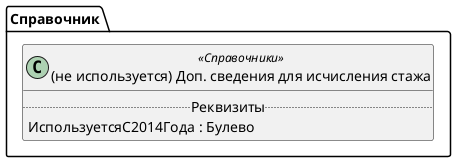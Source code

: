 ﻿@startuml УдалитьПараметрыИсчисляемогоСтраховогоСтажа
'!include templates.wsd
'..\include templates.wsd
class Справочник.УдалитьПараметрыИсчисляемогоСтраховогоСтажа as "(не используется) Доп. сведения для исчисления стажа" <<Справочники>>
{
..Реквизиты..
ИспользуетсяС2014Года : Булево
}
@enduml
